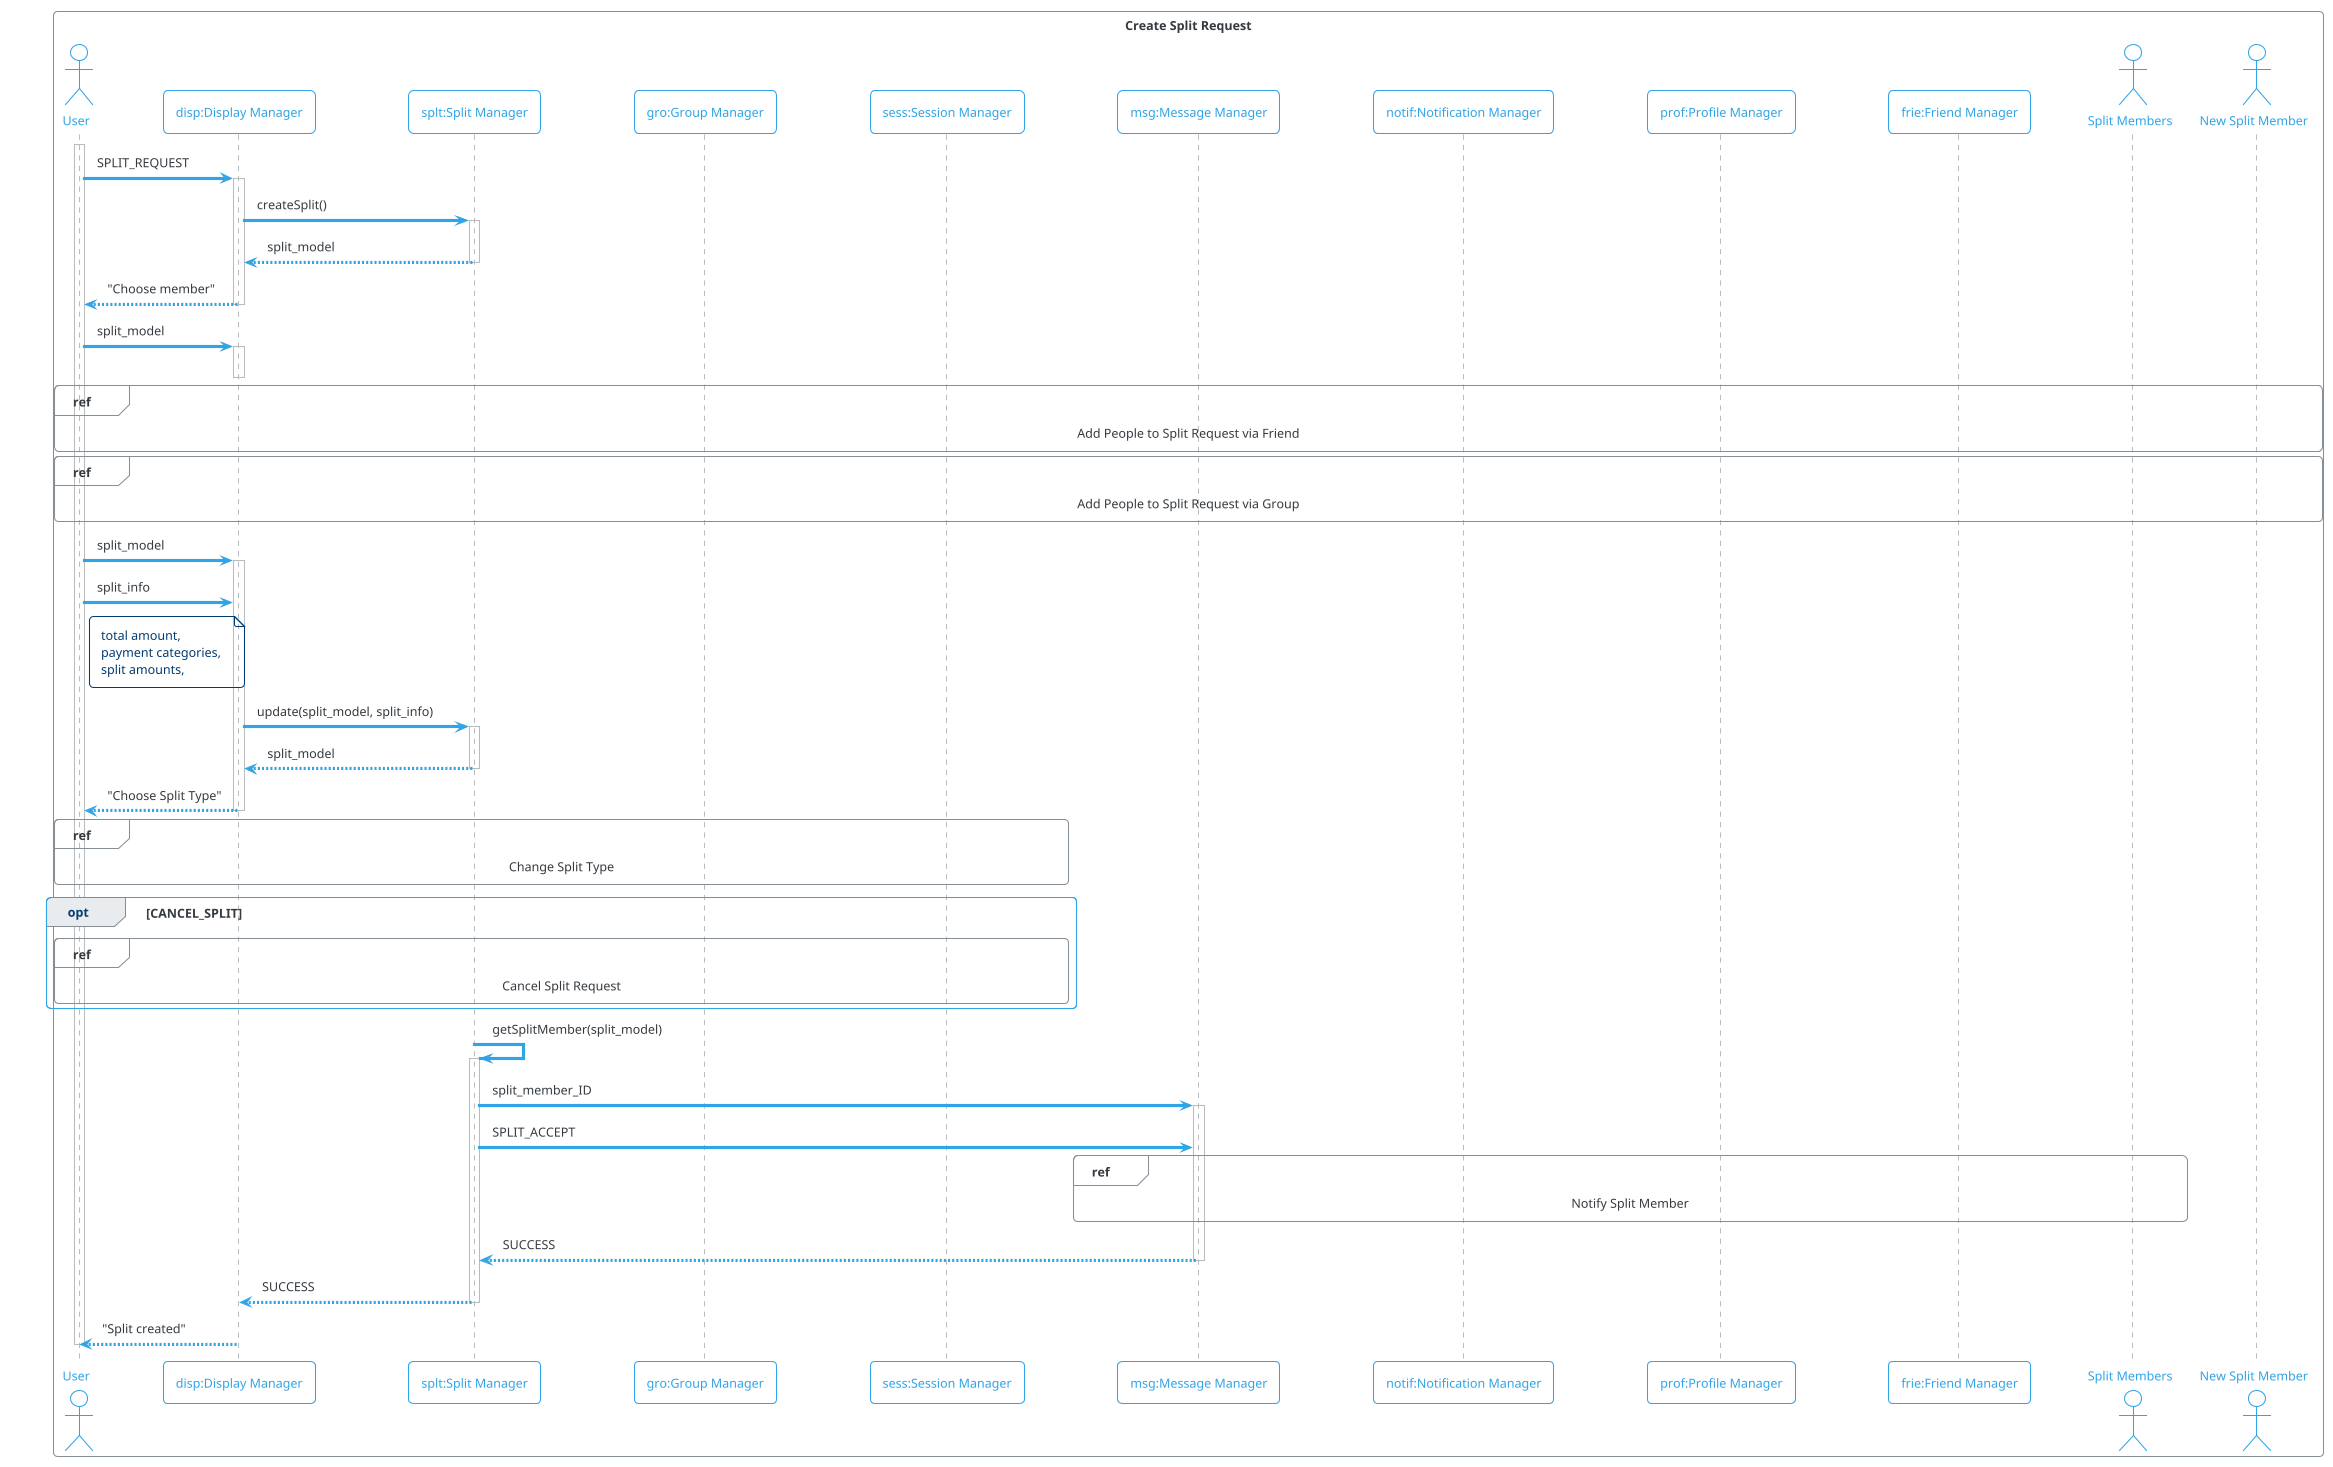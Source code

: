 @startuml
!theme cerulean-outline
box "Create Split Request"
actor "User" as user
participant "disp:Display Manager" as disp
participant "splt:Split Manager" as splt
participant "gro:Group Manager" as gro
participant "sess:Session Manager" as sess
participant "msg:Message Manager" as msg
participant "notif:Notification Manager" as notif
participant "prof:Profile Manager" as prof
participant "frie:Friend Manager" as frie
actor "Split Members" as splitMembers
actor "New Split Member" as newSpMem
end box
activate user
user -> disp ++ : SPLIT_REQUEST
disp -> splt ++ : createSplit()
splt --> disp -- : split_model
disp --> user -- : "Choose member"
user -> disp ++ : split_model
ref over user, newSpMem : Add People to Split Request via Friend
ref over user, newSpMem : Add People to Split Request via Group
deactivate disp
user -> disp ++ : split_model
user -> disp : split_info
note right of user
  total amount, 
  payment categories, 
  split amounts,
end note
disp -> splt ++ : update(split_model, split_info)
splt --> disp -- : split_model
disp --> user -- : "Choose Split Type"
ref over user, sess : Change Split Type
opt CANCEL_SPLIT
  ref over user, sess : Cancel Split Request
end
splt -> splt ++: getSplitMember(split_model)
splt -> msg ++ : split_member_ID
splt -> msg : SPLIT_ACCEPT
ref over notif, msg, splitMembers : Notify Split Member
msg --> splt -- : SUCCESS
splt --> disp -- : SUCCESS
disp --> user -- : "Split created"
deactivate user
@enduml